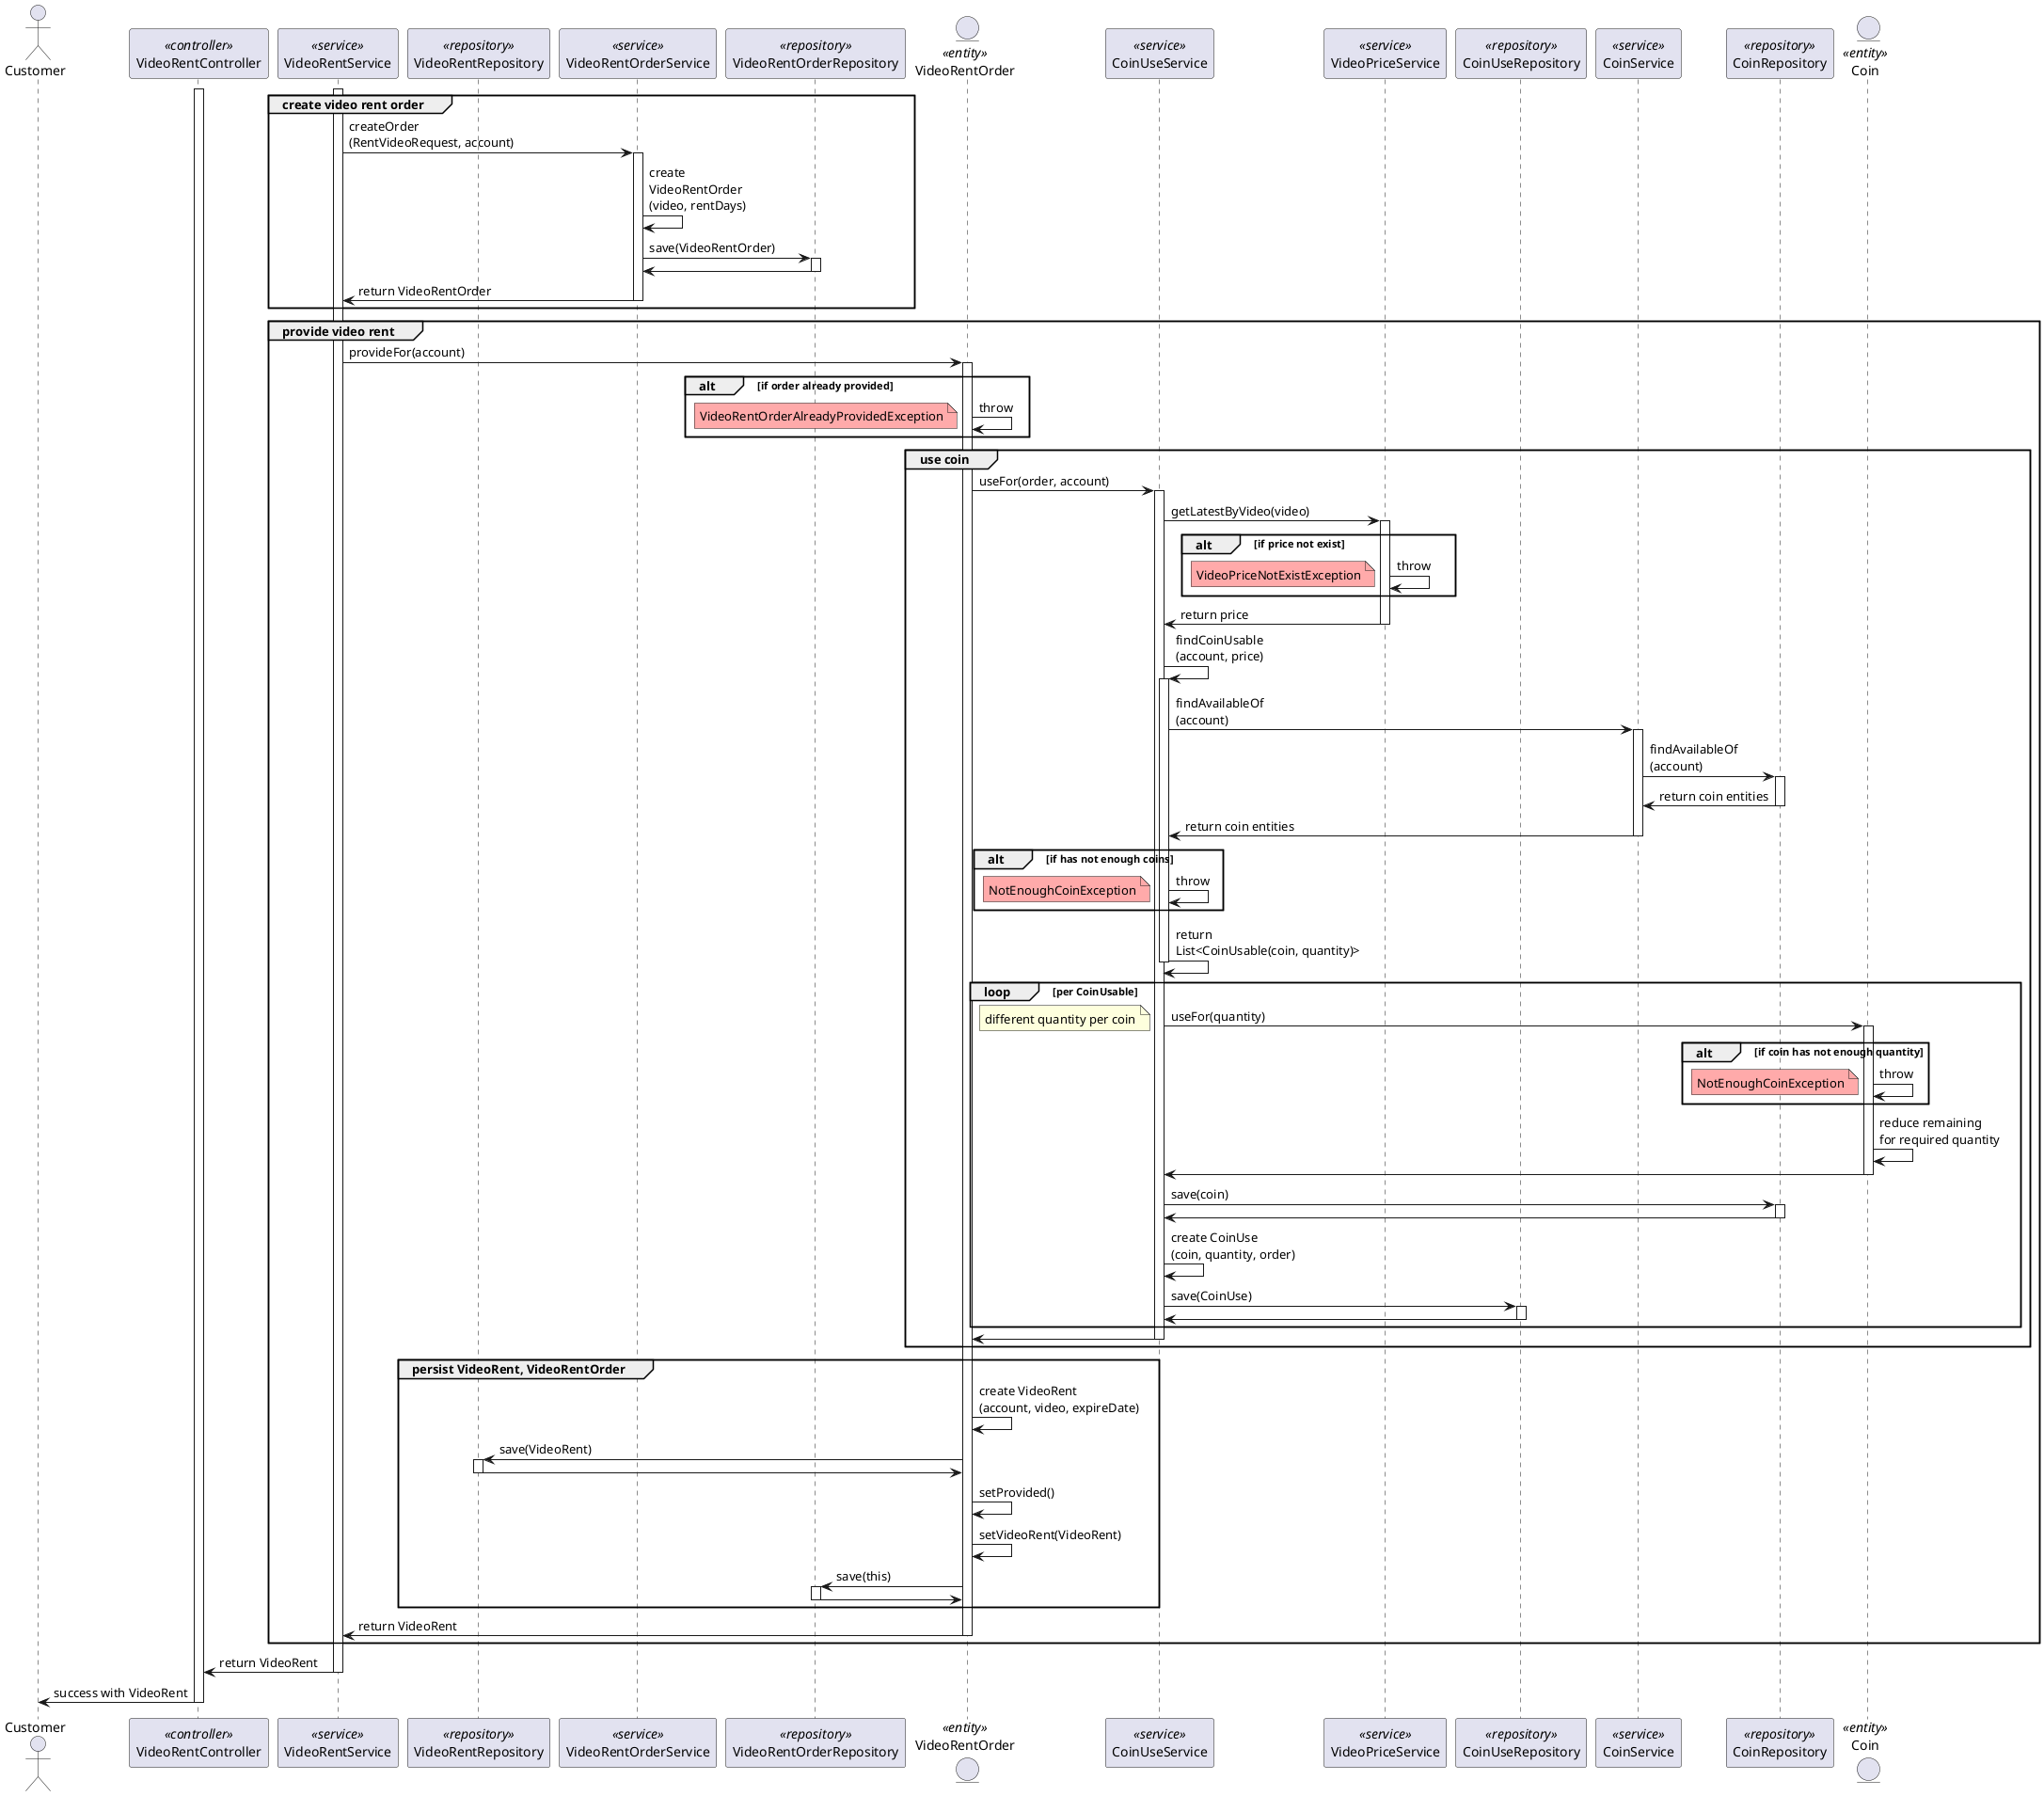 @startuml

actor customer as "Customer"
participant videoRentController as "VideoRentController" <<controller>>
participant videoRentService as "VideoRentService" <<service>>
participant videoRentRepository as "VideoRentRepository" <<repository>>
participant videoRentOrderService as "VideoRentOrderService" <<service>>
participant videoRentOrderRepository as "VideoRentOrderRepository" <<repository>>
entity videoRentOrder as "VideoRentOrder" <<entity>>
participant coinUseService as "CoinUseService" <<service>>
participant videoPriceService as "VideoPriceService" <<service>>
participant coinUseRepository as "CoinUseRepository" <<repository>>
participant coinService as "CoinService" <<service>>
participant coinRepository as "CoinRepository" <<repository>>
entity coin as "Coin" <<entity>>

activate videoRentController
activate videoRentService

group create video rent order
    videoRentService -> videoRentOrderService: createOrder\n(RentVideoRequest, account)
    activate videoRentOrderService
    videoRentOrderService -> videoRentOrderService: create \nVideoRentOrder \n(video, rentDays)
    videoRentOrderService -> videoRentOrderRepository: save(VideoRentOrder)
    activate videoRentOrderRepository

    videoRentOrderService <- videoRentOrderRepository:
    deactivate videoRentOrderRepository
    videoRentService <- videoRentOrderService: return VideoRentOrder
    deactivate videoRentOrderService
end

group provide video rent
    videoRentService -> videoRentOrder: provideFor(account)
    activate videoRentOrder
    alt if order already provided
        videoRentOrder -> videoRentOrder: throw
        note left #ffaaaa: VideoRentOrderAlreadyProvidedException
    end

    group use coin
        videoRentOrder -> coinUseService: useFor(order, account)
        activate coinUseService

        coinUseService -> videoPriceService: getLatestByVideo(video)
        activate videoPriceService

        alt if price not exist
            videoPriceService -> videoPriceService: throw
            note left #ffaaaa: VideoPriceNotExistException
        end

        coinUseService <- videoPriceService: return price
        deactivate videoPriceService

        coinUseService -> coinUseService: findCoinUsable\n(account, price)
        activate coinUseService
        coinUseService -> coinService: findAvailableOf\n(account)
        activate coinService
        coinService -> coinRepository: findAvailableOf\n(account)
        activate coinRepository

        coinService <- coinRepository: return coin entities
        deactivate coinRepository
        coinUseService <- coinService: return coin entities
        deactivate coinService

        alt if has not enough coins
            coinUseService -> coinUseService: throw
            note left #ffaaaa: NotEnoughCoinException
        end
        coinUseService -> coinUseService: return \nList<CoinUsable(coin, quantity)>
        deactivate coinUseService

        loop per CoinUsable
            coinUseService -> coin: useFor(quantity)
            note left: different quantity per coin
            activate coin

            alt if coin has not enough quantity
                coin -> coin: throw
                note left #ffaaaa: NotEnoughCoinException
            end

            coin -> coin: reduce remaining \nfor required quantity
            coinUseService <- coin:
            deactivate coin

            coinUseService -> coinRepository: save(coin)
            activate coinRepository
            coinUseService <- coinRepository:
            deactivate coinRepository

            coinUseService -> coinUseService: create CoinUse\n(coin, quantity, order)
            coinUseService -> coinUseRepository: save(CoinUse)
            activate coinUseRepository

            coinUseService <- coinUseRepository:
            deactivate coinUseRepository
        end

        videoRentOrder <- coinUseService:
        deactivate coinUseService
    end

    group persist VideoRent, VideoRentOrder
        videoRentOrder -> videoRentOrder: create VideoRent\n(account, video, expireDate)
        videoRentOrder -> videoRentRepository: save(VideoRent)
        activate videoRentRepository

        videoRentOrder <- videoRentRepository:
        deactivate videoRentRepository

        videoRentOrder -> videoRentOrder: setProvided()
        videoRentOrder -> videoRentOrder: setVideoRent(VideoRent)

        videoRentOrder -> videoRentOrderRepository: save(this)
        activate videoRentOrderRepository

        videoRentOrder <- videoRentOrderRepository:
        deactivate videoRentOrderRepository
    end

    videoRentService <- videoRentOrder: return VideoRent
    deactivate videoRentOrder
end

videoRentController <- videoRentService: return VideoRent
deactivate videoRentService

customer <- videoRentController: success with VideoRent
deactivate videoRentController

@enduml